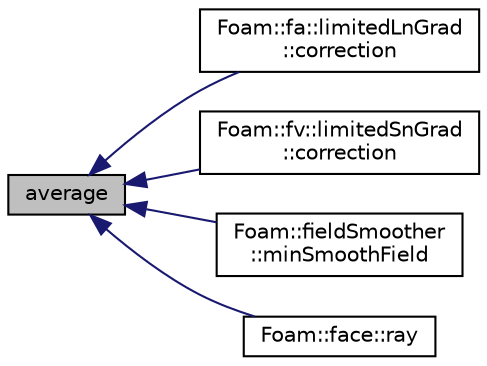 digraph "average"
{
  bgcolor="transparent";
  edge [fontname="Helvetica",fontsize="10",labelfontname="Helvetica",labelfontsize="10"];
  node [fontname="Helvetica",fontsize="10",shape=record];
  rankdir="LR";
  Node1 [label="average",height=0.2,width=0.4,color="black", fillcolor="grey75", style="filled" fontcolor="black"];
  Node1 -> Node2 [dir="back",color="midnightblue",fontsize="10",style="solid",fontname="Helvetica"];
  Node2 [label="Foam::fa::limitedLnGrad\l::correction",height=0.2,width=0.4,color="black",URL="$classFoam_1_1fa_1_1limitedLnGrad.html#a42cff4326677c7b78663f5437024ab58",tooltip="Return the explicit correction to the limitedLnGrad. "];
  Node1 -> Node3 [dir="back",color="midnightblue",fontsize="10",style="solid",fontname="Helvetica"];
  Node3 [label="Foam::fv::limitedSnGrad\l::correction",height=0.2,width=0.4,color="black",URL="$classFoam_1_1fv_1_1limitedSnGrad.html#a3ca8452d8b2fad7ac66e2b8864f6e6ee",tooltip="Return the explicit correction to the limitedSnGrad. "];
  Node1 -> Node4 [dir="back",color="midnightblue",fontsize="10",style="solid",fontname="Helvetica"];
  Node4 [label="Foam::fieldSmoother\l::minSmoothField",height=0.2,width=0.4,color="black",URL="$classFoam_1_1fieldSmoother.html#a8249f3ac2a596eddc932341c807e2753",tooltip="Smooth a scalar field towards, but not beyond, a minimum value. "];
  Node1 -> Node5 [dir="back",color="midnightblue",fontsize="10",style="solid",fontname="Helvetica"];
  Node5 [label="Foam::face::ray",height=0.2,width=0.4,color="black",URL="$classFoam_1_1face.html#a4854bafc8eea50d198edd6176e2ed9f2",tooltip="Return potential intersection with face with a ray starting. "];
}
